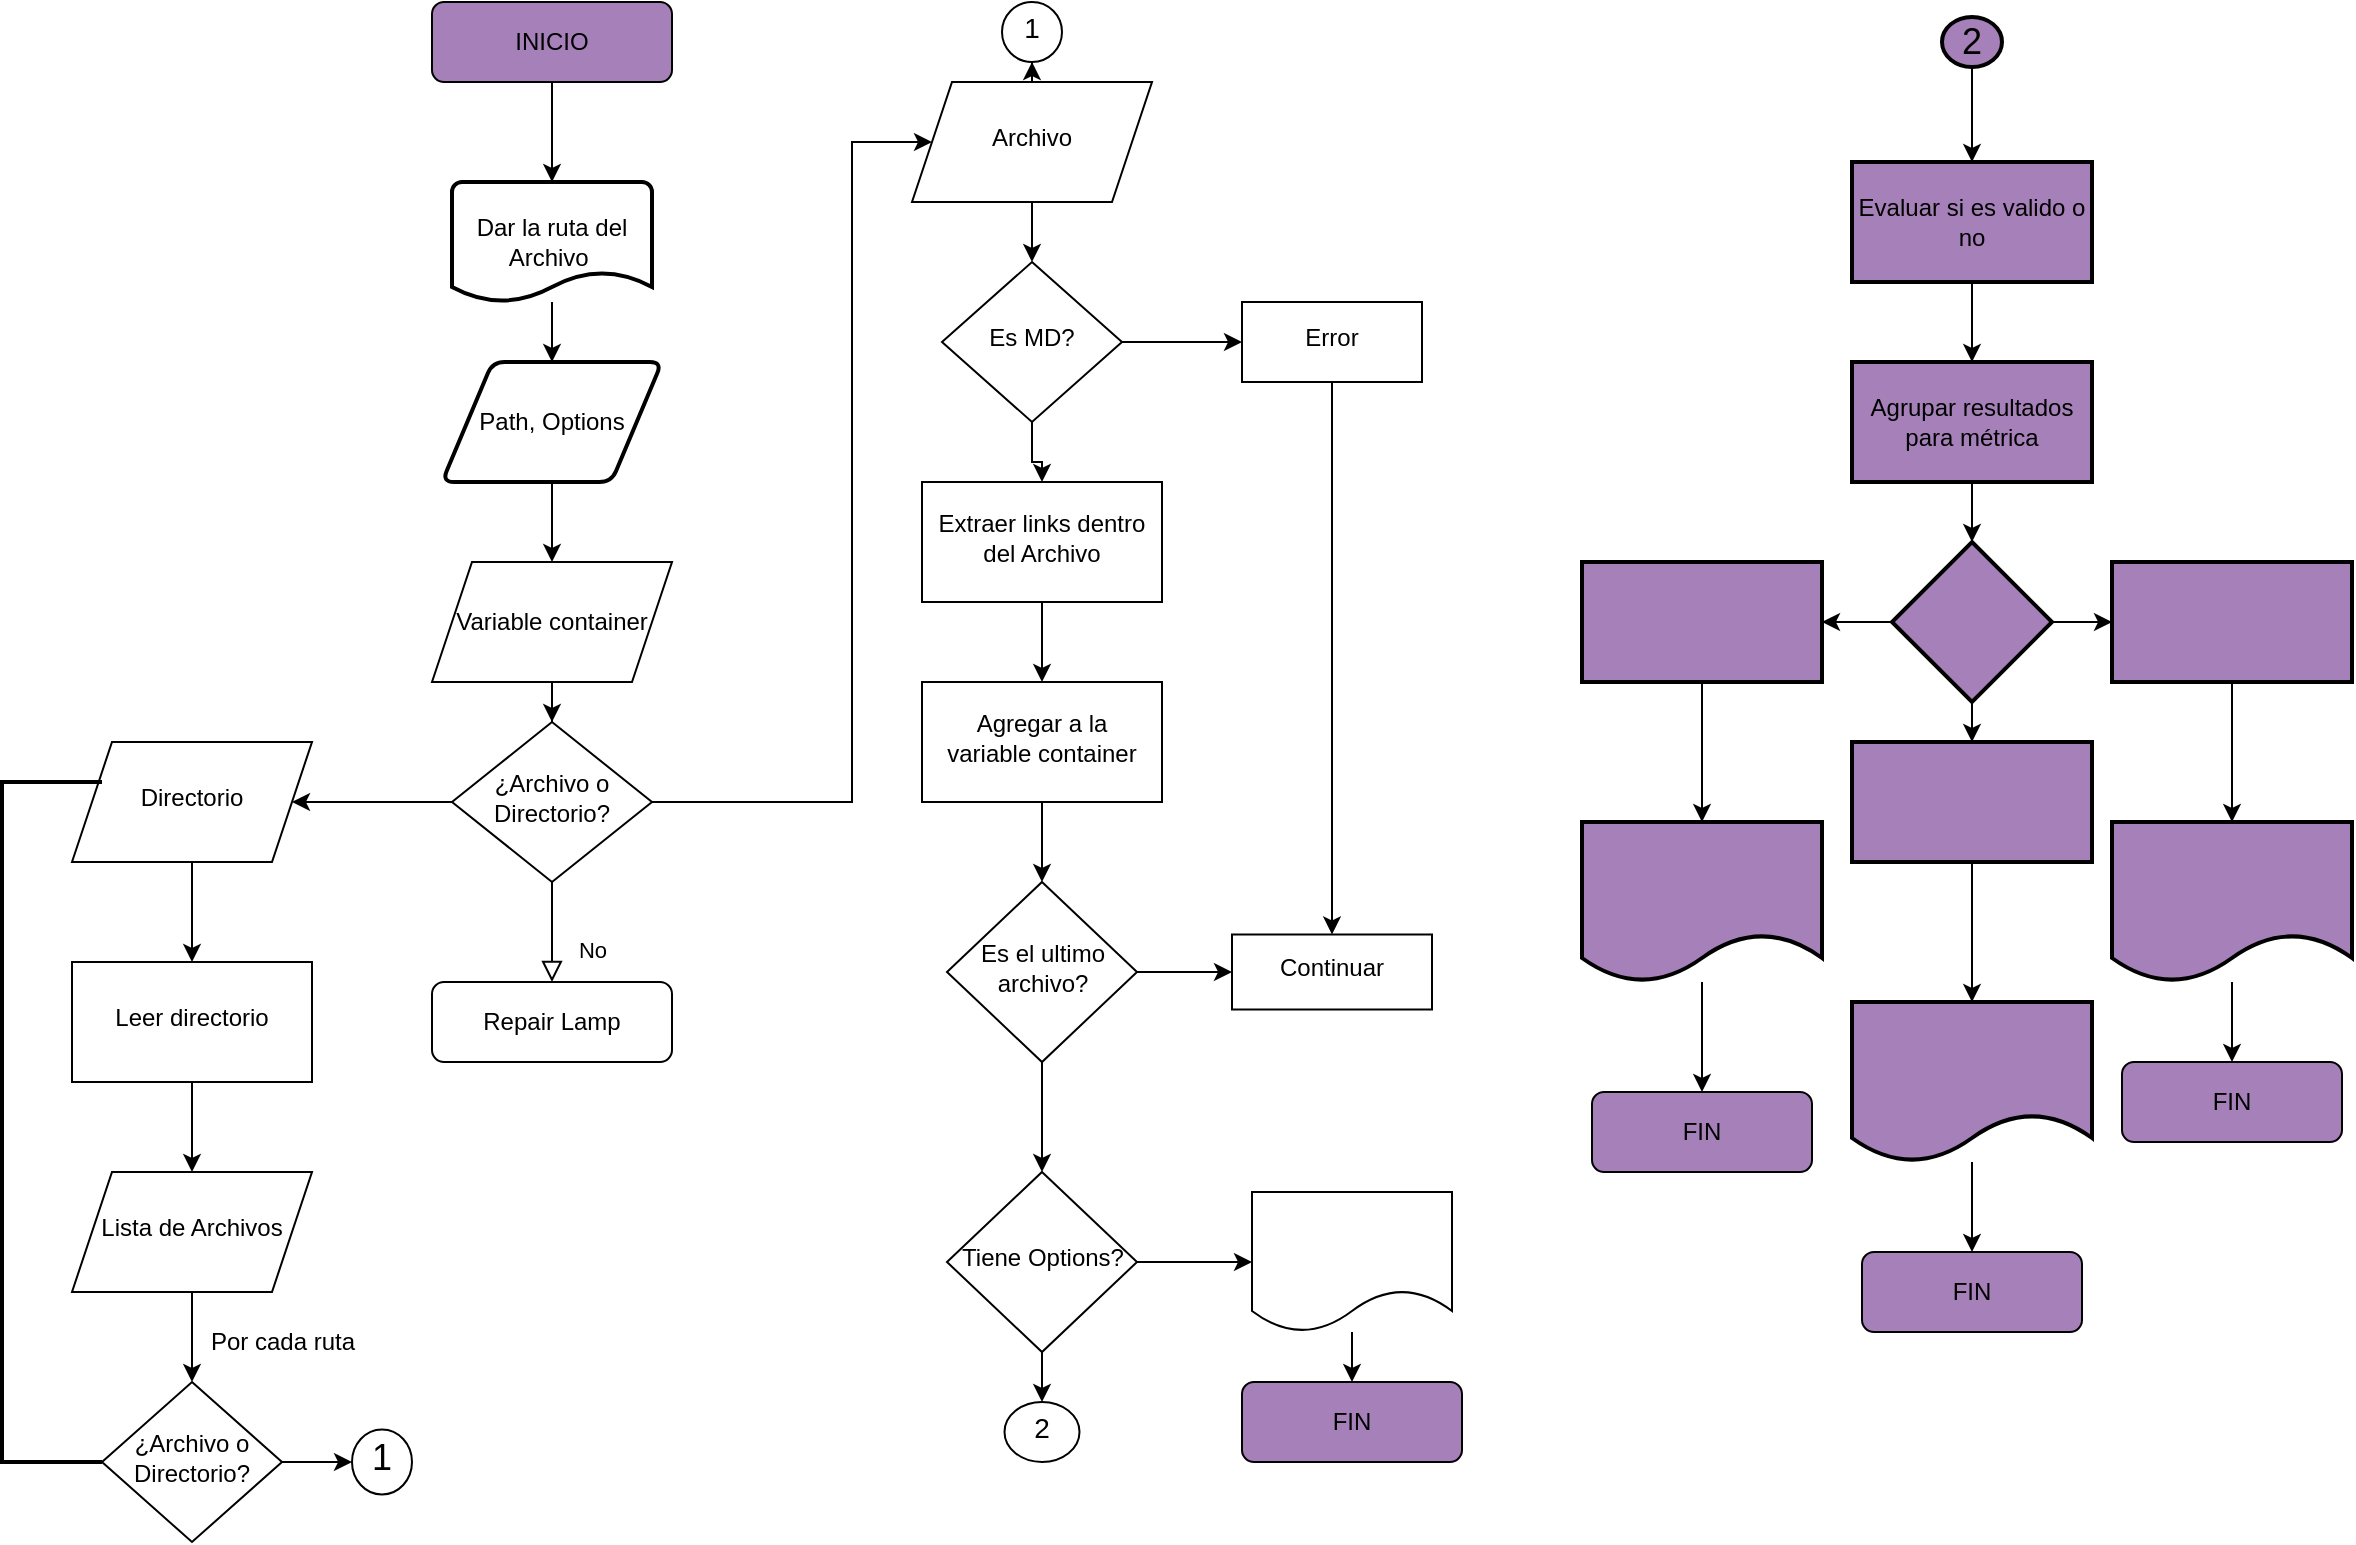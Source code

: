 <mxfile version="13.7.7" type="github">
  <diagram id="C5RBs43oDa-KdzZeNtuy" name="Page-1">
    <mxGraphModel dx="1695" dy="401" grid="1" gridSize="10" guides="1" tooltips="1" connect="1" arrows="1" fold="1" page="1" pageScale="1" pageWidth="827" pageHeight="1169" math="0" shadow="0">
      <root>
        <mxCell id="WIyWlLk6GJQsqaUBKTNV-0" />
        <mxCell id="WIyWlLk6GJQsqaUBKTNV-1" parent="WIyWlLk6GJQsqaUBKTNV-0" />
        <mxCell id="nDN0tF8Lu_53pVA2UvlD-5" value="" style="edgeStyle=orthogonalEdgeStyle;rounded=0;orthogonalLoop=1;jettySize=auto;html=1;" edge="1" parent="WIyWlLk6GJQsqaUBKTNV-1" source="WIyWlLk6GJQsqaUBKTNV-3" target="nDN0tF8Lu_53pVA2UvlD-0">
          <mxGeometry relative="1" as="geometry" />
        </mxCell>
        <mxCell id="WIyWlLk6GJQsqaUBKTNV-3" value="INICIO" style="rounded=1;whiteSpace=wrap;html=1;fontSize=12;glass=0;strokeWidth=1;shadow=0;fillColor=#A680B8;" parent="WIyWlLk6GJQsqaUBKTNV-1" vertex="1">
          <mxGeometry x="140" width="120" height="40" as="geometry" />
        </mxCell>
        <mxCell id="WIyWlLk6GJQsqaUBKTNV-8" value="No" style="rounded=0;html=1;jettySize=auto;orthogonalLoop=1;fontSize=11;endArrow=block;endFill=0;endSize=8;strokeWidth=1;shadow=0;labelBackgroundColor=none;edgeStyle=orthogonalEdgeStyle;" parent="WIyWlLk6GJQsqaUBKTNV-1" source="WIyWlLk6GJQsqaUBKTNV-10" target="WIyWlLk6GJQsqaUBKTNV-11" edge="1">
          <mxGeometry x="0.333" y="20" relative="1" as="geometry">
            <mxPoint as="offset" />
          </mxGeometry>
        </mxCell>
        <mxCell id="nDN0tF8Lu_53pVA2UvlD-287" value="" style="edgeStyle=orthogonalEdgeStyle;rounded=0;orthogonalLoop=1;jettySize=auto;html=1;" edge="1" parent="WIyWlLk6GJQsqaUBKTNV-1" source="WIyWlLk6GJQsqaUBKTNV-10" target="nDN0tF8Lu_53pVA2UvlD-286">
          <mxGeometry relative="1" as="geometry" />
        </mxCell>
        <mxCell id="nDN0tF8Lu_53pVA2UvlD-299" value="" style="edgeStyle=orthogonalEdgeStyle;rounded=0;orthogonalLoop=1;jettySize=auto;html=1;" edge="1" parent="WIyWlLk6GJQsqaUBKTNV-1" source="WIyWlLk6GJQsqaUBKTNV-10" target="nDN0tF8Lu_53pVA2UvlD-298">
          <mxGeometry relative="1" as="geometry">
            <Array as="points">
              <mxPoint x="350" y="400" />
              <mxPoint x="350" y="70" />
            </Array>
          </mxGeometry>
        </mxCell>
        <mxCell id="WIyWlLk6GJQsqaUBKTNV-10" value="¿Archivo o Directorio?" style="rhombus;whiteSpace=wrap;html=1;shadow=0;fontFamily=Helvetica;fontSize=12;align=center;strokeWidth=1;spacing=6;spacingTop=-4;" parent="WIyWlLk6GJQsqaUBKTNV-1" vertex="1">
          <mxGeometry x="150" y="360" width="100" height="80" as="geometry" />
        </mxCell>
        <mxCell id="WIyWlLk6GJQsqaUBKTNV-11" value="Repair Lamp" style="rounded=1;whiteSpace=wrap;html=1;fontSize=12;glass=0;strokeWidth=1;shadow=0;" parent="WIyWlLk6GJQsqaUBKTNV-1" vertex="1">
          <mxGeometry x="140" y="490" width="120" height="40" as="geometry" />
        </mxCell>
        <mxCell id="nDN0tF8Lu_53pVA2UvlD-6" value="" style="edgeStyle=orthogonalEdgeStyle;rounded=0;orthogonalLoop=1;jettySize=auto;html=1;" edge="1" parent="WIyWlLk6GJQsqaUBKTNV-1" source="nDN0tF8Lu_53pVA2UvlD-0" target="nDN0tF8Lu_53pVA2UvlD-2">
          <mxGeometry relative="1" as="geometry" />
        </mxCell>
        <mxCell id="nDN0tF8Lu_53pVA2UvlD-0" value="Dar la ruta del Archivo&amp;nbsp;" style="strokeWidth=2;html=1;shape=mxgraph.flowchart.document2;whiteSpace=wrap;size=0.25;" vertex="1" parent="WIyWlLk6GJQsqaUBKTNV-1">
          <mxGeometry x="150" y="90" width="100" height="60" as="geometry" />
        </mxCell>
        <mxCell id="nDN0tF8Lu_53pVA2UvlD-284" value="" style="edgeStyle=orthogonalEdgeStyle;rounded=0;orthogonalLoop=1;jettySize=auto;html=1;" edge="1" parent="WIyWlLk6GJQsqaUBKTNV-1" source="nDN0tF8Lu_53pVA2UvlD-2" target="nDN0tF8Lu_53pVA2UvlD-283">
          <mxGeometry relative="1" as="geometry" />
        </mxCell>
        <mxCell id="nDN0tF8Lu_53pVA2UvlD-2" value="Path, Options" style="shape=parallelogram;html=1;strokeWidth=2;perimeter=parallelogramPerimeter;whiteSpace=wrap;rounded=1;arcSize=12;size=0.23;" vertex="1" parent="WIyWlLk6GJQsqaUBKTNV-1">
          <mxGeometry x="145" y="180" width="110" height="60" as="geometry" />
        </mxCell>
        <mxCell id="nDN0tF8Lu_53pVA2UvlD-285" value="" style="edgeStyle=orthogonalEdgeStyle;rounded=0;orthogonalLoop=1;jettySize=auto;html=1;" edge="1" parent="WIyWlLk6GJQsqaUBKTNV-1" source="nDN0tF8Lu_53pVA2UvlD-283" target="WIyWlLk6GJQsqaUBKTNV-10">
          <mxGeometry relative="1" as="geometry" />
        </mxCell>
        <mxCell id="nDN0tF8Lu_53pVA2UvlD-283" value="Variable container" style="shape=parallelogram;perimeter=parallelogramPerimeter;whiteSpace=wrap;html=1;fixedSize=1;strokeColor=#000000;" vertex="1" parent="WIyWlLk6GJQsqaUBKTNV-1">
          <mxGeometry x="140" y="280" width="120" height="60" as="geometry" />
        </mxCell>
        <mxCell id="nDN0tF8Lu_53pVA2UvlD-289" value="" style="edgeStyle=orthogonalEdgeStyle;rounded=0;orthogonalLoop=1;jettySize=auto;html=1;" edge="1" parent="WIyWlLk6GJQsqaUBKTNV-1" source="nDN0tF8Lu_53pVA2UvlD-286" target="nDN0tF8Lu_53pVA2UvlD-288">
          <mxGeometry relative="1" as="geometry" />
        </mxCell>
        <mxCell id="nDN0tF8Lu_53pVA2UvlD-286" value="Directorio" style="shape=parallelogram;perimeter=parallelogramPerimeter;whiteSpace=wrap;html=1;fixedSize=1;shadow=0;strokeWidth=1;spacing=6;spacingTop=-4;" vertex="1" parent="WIyWlLk6GJQsqaUBKTNV-1">
          <mxGeometry x="-40" y="370" width="120" height="60" as="geometry" />
        </mxCell>
        <mxCell id="nDN0tF8Lu_53pVA2UvlD-291" value="" style="edgeStyle=orthogonalEdgeStyle;rounded=0;orthogonalLoop=1;jettySize=auto;html=1;" edge="1" parent="WIyWlLk6GJQsqaUBKTNV-1" source="nDN0tF8Lu_53pVA2UvlD-288" target="nDN0tF8Lu_53pVA2UvlD-290">
          <mxGeometry relative="1" as="geometry" />
        </mxCell>
        <mxCell id="nDN0tF8Lu_53pVA2UvlD-288" value="Leer directorio" style="whiteSpace=wrap;html=1;shadow=0;strokeWidth=1;spacing=6;spacingTop=-4;" vertex="1" parent="WIyWlLk6GJQsqaUBKTNV-1">
          <mxGeometry x="-40" y="480" width="120" height="60" as="geometry" />
        </mxCell>
        <mxCell id="nDN0tF8Lu_53pVA2UvlD-293" value="" style="edgeStyle=orthogonalEdgeStyle;rounded=0;orthogonalLoop=1;jettySize=auto;html=1;" edge="1" parent="WIyWlLk6GJQsqaUBKTNV-1" source="nDN0tF8Lu_53pVA2UvlD-290" target="nDN0tF8Lu_53pVA2UvlD-292">
          <mxGeometry relative="1" as="geometry" />
        </mxCell>
        <mxCell id="nDN0tF8Lu_53pVA2UvlD-290" value="Lista de Archivos" style="shape=parallelogram;perimeter=parallelogramPerimeter;whiteSpace=wrap;html=1;fixedSize=1;shadow=0;strokeWidth=1;spacing=6;spacingTop=-4;" vertex="1" parent="WIyWlLk6GJQsqaUBKTNV-1">
          <mxGeometry x="-40" y="585" width="120" height="60" as="geometry" />
        </mxCell>
        <mxCell id="nDN0tF8Lu_53pVA2UvlD-297" value="" style="edgeStyle=orthogonalEdgeStyle;rounded=0;orthogonalLoop=1;jettySize=auto;html=1;" edge="1" parent="WIyWlLk6GJQsqaUBKTNV-1" source="nDN0tF8Lu_53pVA2UvlD-292" target="nDN0tF8Lu_53pVA2UvlD-296">
          <mxGeometry relative="1" as="geometry" />
        </mxCell>
        <mxCell id="nDN0tF8Lu_53pVA2UvlD-292" value="&lt;span&gt;¿Archivo o Directorio?&lt;/span&gt;" style="rhombus;whiteSpace=wrap;html=1;shadow=0;strokeWidth=1;spacing=6;spacingTop=-4;" vertex="1" parent="WIyWlLk6GJQsqaUBKTNV-1">
          <mxGeometry x="-25" y="690" width="90" height="80" as="geometry" />
        </mxCell>
        <mxCell id="nDN0tF8Lu_53pVA2UvlD-294" value="Por cada ruta" style="text;html=1;align=center;verticalAlign=middle;resizable=0;points=[];autosize=1;" vertex="1" parent="WIyWlLk6GJQsqaUBKTNV-1">
          <mxGeometry x="20" y="660" width="90" height="20" as="geometry" />
        </mxCell>
        <mxCell id="nDN0tF8Lu_53pVA2UvlD-295" value="" style="strokeWidth=2;html=1;shape=mxgraph.flowchart.annotation_1;align=left;pointerEvents=1;fillColor=#A680B8;" vertex="1" parent="WIyWlLk6GJQsqaUBKTNV-1">
          <mxGeometry x="-75" y="390" width="50" height="340" as="geometry" />
        </mxCell>
        <mxCell id="nDN0tF8Lu_53pVA2UvlD-296" value="&lt;font style=&quot;font-size: 18px&quot;&gt;1&lt;/font&gt;" style="ellipse;whiteSpace=wrap;html=1;shadow=0;strokeWidth=1;spacing=6;spacingTop=-4;" vertex="1" parent="WIyWlLk6GJQsqaUBKTNV-1">
          <mxGeometry x="100" y="713.75" width="30" height="32.5" as="geometry" />
        </mxCell>
        <mxCell id="nDN0tF8Lu_53pVA2UvlD-301" value="" style="edgeStyle=orthogonalEdgeStyle;rounded=0;orthogonalLoop=1;jettySize=auto;html=1;" edge="1" parent="WIyWlLk6GJQsqaUBKTNV-1" source="nDN0tF8Lu_53pVA2UvlD-298" target="nDN0tF8Lu_53pVA2UvlD-300">
          <mxGeometry relative="1" as="geometry" />
        </mxCell>
        <mxCell id="nDN0tF8Lu_53pVA2UvlD-303" value="" style="edgeStyle=orthogonalEdgeStyle;rounded=0;orthogonalLoop=1;jettySize=auto;html=1;" edge="1" parent="WIyWlLk6GJQsqaUBKTNV-1" source="nDN0tF8Lu_53pVA2UvlD-298" target="nDN0tF8Lu_53pVA2UvlD-302">
          <mxGeometry relative="1" as="geometry" />
        </mxCell>
        <mxCell id="nDN0tF8Lu_53pVA2UvlD-298" value="Archivo" style="shape=parallelogram;perimeter=parallelogramPerimeter;whiteSpace=wrap;html=1;fixedSize=1;shadow=0;strokeWidth=1;spacing=6;spacingTop=-4;" vertex="1" parent="WIyWlLk6GJQsqaUBKTNV-1">
          <mxGeometry x="380" y="40" width="120" height="60" as="geometry" />
        </mxCell>
        <mxCell id="nDN0tF8Lu_53pVA2UvlD-300" value="&lt;font style=&quot;font-size: 14px&quot;&gt;1&lt;/font&gt;" style="ellipse;whiteSpace=wrap;html=1;shadow=0;strokeWidth=1;spacing=6;spacingTop=-4;" vertex="1" parent="WIyWlLk6GJQsqaUBKTNV-1">
          <mxGeometry x="425" width="30" height="30" as="geometry" />
        </mxCell>
        <mxCell id="nDN0tF8Lu_53pVA2UvlD-305" value="" style="edgeStyle=orthogonalEdgeStyle;rounded=0;orthogonalLoop=1;jettySize=auto;html=1;" edge="1" parent="WIyWlLk6GJQsqaUBKTNV-1" source="nDN0tF8Lu_53pVA2UvlD-302" target="nDN0tF8Lu_53pVA2UvlD-304">
          <mxGeometry relative="1" as="geometry" />
        </mxCell>
        <mxCell id="nDN0tF8Lu_53pVA2UvlD-313" value="" style="edgeStyle=orthogonalEdgeStyle;rounded=0;orthogonalLoop=1;jettySize=auto;html=1;" edge="1" parent="WIyWlLk6GJQsqaUBKTNV-1" source="nDN0tF8Lu_53pVA2UvlD-302" target="nDN0tF8Lu_53pVA2UvlD-312">
          <mxGeometry relative="1" as="geometry" />
        </mxCell>
        <mxCell id="nDN0tF8Lu_53pVA2UvlD-302" value="Es MD?" style="rhombus;whiteSpace=wrap;html=1;shadow=0;strokeWidth=1;spacing=6;spacingTop=-4;" vertex="1" parent="WIyWlLk6GJQsqaUBKTNV-1">
          <mxGeometry x="395" y="130" width="90" height="80" as="geometry" />
        </mxCell>
        <mxCell id="nDN0tF8Lu_53pVA2UvlD-307" value="" style="edgeStyle=orthogonalEdgeStyle;rounded=0;orthogonalLoop=1;jettySize=auto;html=1;" edge="1" parent="WIyWlLk6GJQsqaUBKTNV-1" source="nDN0tF8Lu_53pVA2UvlD-304" target="nDN0tF8Lu_53pVA2UvlD-306">
          <mxGeometry relative="1" as="geometry" />
        </mxCell>
        <mxCell id="nDN0tF8Lu_53pVA2UvlD-304" value="Extraer links dentro del Archivo" style="whiteSpace=wrap;html=1;shadow=0;strokeWidth=1;spacing=6;spacingTop=-4;" vertex="1" parent="WIyWlLk6GJQsqaUBKTNV-1">
          <mxGeometry x="385" y="240" width="120" height="60" as="geometry" />
        </mxCell>
        <mxCell id="nDN0tF8Lu_53pVA2UvlD-309" value="" style="edgeStyle=orthogonalEdgeStyle;rounded=0;orthogonalLoop=1;jettySize=auto;html=1;" edge="1" parent="WIyWlLk6GJQsqaUBKTNV-1" source="nDN0tF8Lu_53pVA2UvlD-306" target="nDN0tF8Lu_53pVA2UvlD-308">
          <mxGeometry relative="1" as="geometry" />
        </mxCell>
        <mxCell id="nDN0tF8Lu_53pVA2UvlD-306" value="Agregar a la variable container" style="whiteSpace=wrap;html=1;shadow=0;strokeWidth=1;spacing=6;spacingTop=-4;" vertex="1" parent="WIyWlLk6GJQsqaUBKTNV-1">
          <mxGeometry x="385" y="340" width="120" height="60" as="geometry" />
        </mxCell>
        <mxCell id="nDN0tF8Lu_53pVA2UvlD-311" value="" style="edgeStyle=orthogonalEdgeStyle;rounded=0;orthogonalLoop=1;jettySize=auto;html=1;" edge="1" parent="WIyWlLk6GJQsqaUBKTNV-1" source="nDN0tF8Lu_53pVA2UvlD-308" target="nDN0tF8Lu_53pVA2UvlD-310">
          <mxGeometry relative="1" as="geometry" />
        </mxCell>
        <mxCell id="nDN0tF8Lu_53pVA2UvlD-317" value="" style="edgeStyle=orthogonalEdgeStyle;rounded=0;orthogonalLoop=1;jettySize=auto;html=1;" edge="1" parent="WIyWlLk6GJQsqaUBKTNV-1" source="nDN0tF8Lu_53pVA2UvlD-308" target="nDN0tF8Lu_53pVA2UvlD-316">
          <mxGeometry relative="1" as="geometry" />
        </mxCell>
        <mxCell id="nDN0tF8Lu_53pVA2UvlD-308" value="Es el ultimo archivo?" style="rhombus;whiteSpace=wrap;html=1;shadow=0;strokeWidth=1;spacing=6;spacingTop=-4;" vertex="1" parent="WIyWlLk6GJQsqaUBKTNV-1">
          <mxGeometry x="397.5" y="440" width="95" height="90" as="geometry" />
        </mxCell>
        <mxCell id="nDN0tF8Lu_53pVA2UvlD-310" value="Continuar" style="whiteSpace=wrap;html=1;shadow=0;strokeWidth=1;spacing=6;spacingTop=-4;" vertex="1" parent="WIyWlLk6GJQsqaUBKTNV-1">
          <mxGeometry x="540" y="466.25" width="100" height="37.5" as="geometry" />
        </mxCell>
        <mxCell id="nDN0tF8Lu_53pVA2UvlD-315" style="edgeStyle=orthogonalEdgeStyle;rounded=0;orthogonalLoop=1;jettySize=auto;html=1;exitX=0.5;exitY=1;exitDx=0;exitDy=0;entryX=0.5;entryY=0;entryDx=0;entryDy=0;" edge="1" parent="WIyWlLk6GJQsqaUBKTNV-1" source="nDN0tF8Lu_53pVA2UvlD-312" target="nDN0tF8Lu_53pVA2UvlD-310">
          <mxGeometry relative="1" as="geometry" />
        </mxCell>
        <mxCell id="nDN0tF8Lu_53pVA2UvlD-312" value="Error" style="whiteSpace=wrap;html=1;shadow=0;strokeWidth=1;spacing=6;spacingTop=-4;" vertex="1" parent="WIyWlLk6GJQsqaUBKTNV-1">
          <mxGeometry x="545" y="150" width="90" height="40" as="geometry" />
        </mxCell>
        <mxCell id="nDN0tF8Lu_53pVA2UvlD-319" value="" style="edgeStyle=orthogonalEdgeStyle;rounded=0;orthogonalLoop=1;jettySize=auto;html=1;" edge="1" parent="WIyWlLk6GJQsqaUBKTNV-1" source="nDN0tF8Lu_53pVA2UvlD-316" target="nDN0tF8Lu_53pVA2UvlD-318">
          <mxGeometry relative="1" as="geometry" />
        </mxCell>
        <mxCell id="nDN0tF8Lu_53pVA2UvlD-325" value="" style="edgeStyle=orthogonalEdgeStyle;rounded=0;orthogonalLoop=1;jettySize=auto;html=1;" edge="1" parent="WIyWlLk6GJQsqaUBKTNV-1" source="nDN0tF8Lu_53pVA2UvlD-316" target="nDN0tF8Lu_53pVA2UvlD-324">
          <mxGeometry relative="1" as="geometry" />
        </mxCell>
        <mxCell id="nDN0tF8Lu_53pVA2UvlD-316" value="Tiene Options?" style="rhombus;whiteSpace=wrap;html=1;shadow=0;strokeWidth=1;spacing=6;spacingTop=-4;" vertex="1" parent="WIyWlLk6GJQsqaUBKTNV-1">
          <mxGeometry x="397.5" y="585" width="95" height="90" as="geometry" />
        </mxCell>
        <mxCell id="nDN0tF8Lu_53pVA2UvlD-323" value="" style="edgeStyle=orthogonalEdgeStyle;rounded=0;orthogonalLoop=1;jettySize=auto;html=1;" edge="1" parent="WIyWlLk6GJQsqaUBKTNV-1" source="nDN0tF8Lu_53pVA2UvlD-318" target="nDN0tF8Lu_53pVA2UvlD-322">
          <mxGeometry relative="1" as="geometry" />
        </mxCell>
        <mxCell id="nDN0tF8Lu_53pVA2UvlD-318" value="" style="shape=document;whiteSpace=wrap;html=1;boundedLbl=1;shadow=0;strokeWidth=1;spacing=6;spacingTop=-4;" vertex="1" parent="WIyWlLk6GJQsqaUBKTNV-1">
          <mxGeometry x="550" y="595" width="100" height="70" as="geometry" />
        </mxCell>
        <mxCell id="nDN0tF8Lu_53pVA2UvlD-322" value="FIN" style="rounded=1;whiteSpace=wrap;html=1;strokeColor=#000000;fillColor=#A680B8;" vertex="1" parent="WIyWlLk6GJQsqaUBKTNV-1">
          <mxGeometry x="545" y="690" width="110" height="40" as="geometry" />
        </mxCell>
        <mxCell id="nDN0tF8Lu_53pVA2UvlD-324" value="&lt;font style=&quot;font-size: 14px&quot;&gt;2&lt;/font&gt;" style="ellipse;whiteSpace=wrap;html=1;shadow=0;strokeWidth=1;spacing=6;spacingTop=-4;" vertex="1" parent="WIyWlLk6GJQsqaUBKTNV-1">
          <mxGeometry x="426.25" y="700" width="37.5" height="30" as="geometry" />
        </mxCell>
        <mxCell id="nDN0tF8Lu_53pVA2UvlD-328" value="" style="edgeStyle=orthogonalEdgeStyle;rounded=0;orthogonalLoop=1;jettySize=auto;html=1;" edge="1" parent="WIyWlLk6GJQsqaUBKTNV-1" source="nDN0tF8Lu_53pVA2UvlD-326" target="nDN0tF8Lu_53pVA2UvlD-327">
          <mxGeometry relative="1" as="geometry" />
        </mxCell>
        <mxCell id="nDN0tF8Lu_53pVA2UvlD-326" value="&lt;font style=&quot;font-size: 18px&quot;&gt;2&lt;/font&gt;" style="strokeWidth=2;html=1;shape=mxgraph.flowchart.start_2;whiteSpace=wrap;fillColor=#A680B8;" vertex="1" parent="WIyWlLk6GJQsqaUBKTNV-1">
          <mxGeometry x="895" y="7.5" width="30" height="25" as="geometry" />
        </mxCell>
        <mxCell id="nDN0tF8Lu_53pVA2UvlD-330" value="" style="edgeStyle=orthogonalEdgeStyle;rounded=0;orthogonalLoop=1;jettySize=auto;html=1;" edge="1" parent="WIyWlLk6GJQsqaUBKTNV-1" source="nDN0tF8Lu_53pVA2UvlD-327" target="nDN0tF8Lu_53pVA2UvlD-329">
          <mxGeometry relative="1" as="geometry" />
        </mxCell>
        <mxCell id="nDN0tF8Lu_53pVA2UvlD-327" value="Evaluar si es valido o no" style="whiteSpace=wrap;html=1;strokeWidth=2;fillColor=#A680B8;" vertex="1" parent="WIyWlLk6GJQsqaUBKTNV-1">
          <mxGeometry x="850" y="80" width="120" height="60" as="geometry" />
        </mxCell>
        <mxCell id="nDN0tF8Lu_53pVA2UvlD-332" value="" style="edgeStyle=orthogonalEdgeStyle;rounded=0;orthogonalLoop=1;jettySize=auto;html=1;" edge="1" parent="WIyWlLk6GJQsqaUBKTNV-1" source="nDN0tF8Lu_53pVA2UvlD-329" target="nDN0tF8Lu_53pVA2UvlD-331">
          <mxGeometry relative="1" as="geometry" />
        </mxCell>
        <mxCell id="nDN0tF8Lu_53pVA2UvlD-329" value="Agrupar resultados para métrica" style="whiteSpace=wrap;html=1;strokeWidth=2;fillColor=#A680B8;" vertex="1" parent="WIyWlLk6GJQsqaUBKTNV-1">
          <mxGeometry x="850" y="180" width="120" height="60" as="geometry" />
        </mxCell>
        <mxCell id="nDN0tF8Lu_53pVA2UvlD-334" value="" style="edgeStyle=orthogonalEdgeStyle;rounded=0;orthogonalLoop=1;jettySize=auto;html=1;" edge="1" parent="WIyWlLk6GJQsqaUBKTNV-1" source="nDN0tF8Lu_53pVA2UvlD-331" target="nDN0tF8Lu_53pVA2UvlD-333">
          <mxGeometry relative="1" as="geometry" />
        </mxCell>
        <mxCell id="nDN0tF8Lu_53pVA2UvlD-338" value="" style="edgeStyle=orthogonalEdgeStyle;rounded=0;orthogonalLoop=1;jettySize=auto;html=1;" edge="1" parent="WIyWlLk6GJQsqaUBKTNV-1" source="nDN0tF8Lu_53pVA2UvlD-331" target="nDN0tF8Lu_53pVA2UvlD-337">
          <mxGeometry relative="1" as="geometry" />
        </mxCell>
        <mxCell id="nDN0tF8Lu_53pVA2UvlD-340" value="" style="edgeStyle=orthogonalEdgeStyle;rounded=0;orthogonalLoop=1;jettySize=auto;html=1;" edge="1" parent="WIyWlLk6GJQsqaUBKTNV-1" source="nDN0tF8Lu_53pVA2UvlD-331" target="nDN0tF8Lu_53pVA2UvlD-339">
          <mxGeometry relative="1" as="geometry" />
        </mxCell>
        <mxCell id="nDN0tF8Lu_53pVA2UvlD-331" value="" style="rhombus;whiteSpace=wrap;html=1;strokeWidth=2;fillColor=#A680B8;" vertex="1" parent="WIyWlLk6GJQsqaUBKTNV-1">
          <mxGeometry x="870" y="270" width="80" height="80" as="geometry" />
        </mxCell>
        <mxCell id="nDN0tF8Lu_53pVA2UvlD-342" value="" style="edgeStyle=orthogonalEdgeStyle;rounded=0;orthogonalLoop=1;jettySize=auto;html=1;" edge="1" parent="WIyWlLk6GJQsqaUBKTNV-1" source="nDN0tF8Lu_53pVA2UvlD-333" target="nDN0tF8Lu_53pVA2UvlD-341">
          <mxGeometry relative="1" as="geometry" />
        </mxCell>
        <mxCell id="nDN0tF8Lu_53pVA2UvlD-333" value="" style="whiteSpace=wrap;html=1;strokeWidth=2;fillColor=#A680B8;" vertex="1" parent="WIyWlLk6GJQsqaUBKTNV-1">
          <mxGeometry x="980" y="280" width="120" height="60" as="geometry" />
        </mxCell>
        <mxCell id="nDN0tF8Lu_53pVA2UvlD-344" value="" style="edgeStyle=orthogonalEdgeStyle;rounded=0;orthogonalLoop=1;jettySize=auto;html=1;" edge="1" parent="WIyWlLk6GJQsqaUBKTNV-1" source="nDN0tF8Lu_53pVA2UvlD-337" target="nDN0tF8Lu_53pVA2UvlD-343">
          <mxGeometry relative="1" as="geometry" />
        </mxCell>
        <mxCell id="nDN0tF8Lu_53pVA2UvlD-337" value="" style="whiteSpace=wrap;html=1;strokeWidth=2;fillColor=#A680B8;" vertex="1" parent="WIyWlLk6GJQsqaUBKTNV-1">
          <mxGeometry x="715" y="280" width="120" height="60" as="geometry" />
        </mxCell>
        <mxCell id="nDN0tF8Lu_53pVA2UvlD-346" value="" style="edgeStyle=orthogonalEdgeStyle;rounded=0;orthogonalLoop=1;jettySize=auto;html=1;" edge="1" parent="WIyWlLk6GJQsqaUBKTNV-1" source="nDN0tF8Lu_53pVA2UvlD-339" target="nDN0tF8Lu_53pVA2UvlD-345">
          <mxGeometry relative="1" as="geometry" />
        </mxCell>
        <mxCell id="nDN0tF8Lu_53pVA2UvlD-339" value="" style="whiteSpace=wrap;html=1;strokeWidth=2;fillColor=#A680B8;" vertex="1" parent="WIyWlLk6GJQsqaUBKTNV-1">
          <mxGeometry x="850" y="370" width="120" height="60" as="geometry" />
        </mxCell>
        <mxCell id="nDN0tF8Lu_53pVA2UvlD-357" value="" style="edgeStyle=orthogonalEdgeStyle;rounded=0;orthogonalLoop=1;jettySize=auto;html=1;" edge="1" parent="WIyWlLk6GJQsqaUBKTNV-1" source="nDN0tF8Lu_53pVA2UvlD-341" target="nDN0tF8Lu_53pVA2UvlD-353">
          <mxGeometry relative="1" as="geometry" />
        </mxCell>
        <mxCell id="nDN0tF8Lu_53pVA2UvlD-341" value="" style="shape=document;whiteSpace=wrap;html=1;boundedLbl=1;strokeWidth=2;fillColor=#A680B8;" vertex="1" parent="WIyWlLk6GJQsqaUBKTNV-1">
          <mxGeometry x="980" y="410" width="120" height="80" as="geometry" />
        </mxCell>
        <mxCell id="nDN0tF8Lu_53pVA2UvlD-356" value="" style="edgeStyle=orthogonalEdgeStyle;rounded=0;orthogonalLoop=1;jettySize=auto;html=1;" edge="1" parent="WIyWlLk6GJQsqaUBKTNV-1" source="nDN0tF8Lu_53pVA2UvlD-343" target="nDN0tF8Lu_53pVA2UvlD-351">
          <mxGeometry relative="1" as="geometry" />
        </mxCell>
        <mxCell id="nDN0tF8Lu_53pVA2UvlD-343" value="" style="shape=document;whiteSpace=wrap;html=1;boundedLbl=1;strokeWidth=2;fillColor=#A680B8;" vertex="1" parent="WIyWlLk6GJQsqaUBKTNV-1">
          <mxGeometry x="715" y="410" width="120" height="80" as="geometry" />
        </mxCell>
        <mxCell id="nDN0tF8Lu_53pVA2UvlD-355" value="" style="edgeStyle=orthogonalEdgeStyle;rounded=0;orthogonalLoop=1;jettySize=auto;html=1;" edge="1" parent="WIyWlLk6GJQsqaUBKTNV-1" source="nDN0tF8Lu_53pVA2UvlD-345" target="nDN0tF8Lu_53pVA2UvlD-354">
          <mxGeometry relative="1" as="geometry" />
        </mxCell>
        <mxCell id="nDN0tF8Lu_53pVA2UvlD-345" value="" style="shape=document;whiteSpace=wrap;html=1;boundedLbl=1;strokeWidth=2;fillColor=#A680B8;" vertex="1" parent="WIyWlLk6GJQsqaUBKTNV-1">
          <mxGeometry x="850" y="500" width="120" height="80" as="geometry" />
        </mxCell>
        <mxCell id="nDN0tF8Lu_53pVA2UvlD-351" value="FIN" style="rounded=1;whiteSpace=wrap;html=1;strokeColor=#000000;fillColor=#A680B8;" vertex="1" parent="WIyWlLk6GJQsqaUBKTNV-1">
          <mxGeometry x="720" y="545" width="110" height="40" as="geometry" />
        </mxCell>
        <mxCell id="nDN0tF8Lu_53pVA2UvlD-353" value="FIN" style="rounded=1;whiteSpace=wrap;html=1;strokeColor=#000000;fillColor=#A680B8;" vertex="1" parent="WIyWlLk6GJQsqaUBKTNV-1">
          <mxGeometry x="985" y="530" width="110" height="40" as="geometry" />
        </mxCell>
        <mxCell id="nDN0tF8Lu_53pVA2UvlD-354" value="FIN" style="rounded=1;whiteSpace=wrap;html=1;strokeColor=#000000;fillColor=#A680B8;" vertex="1" parent="WIyWlLk6GJQsqaUBKTNV-1">
          <mxGeometry x="855" y="625" width="110" height="40" as="geometry" />
        </mxCell>
      </root>
    </mxGraphModel>
  </diagram>
</mxfile>
